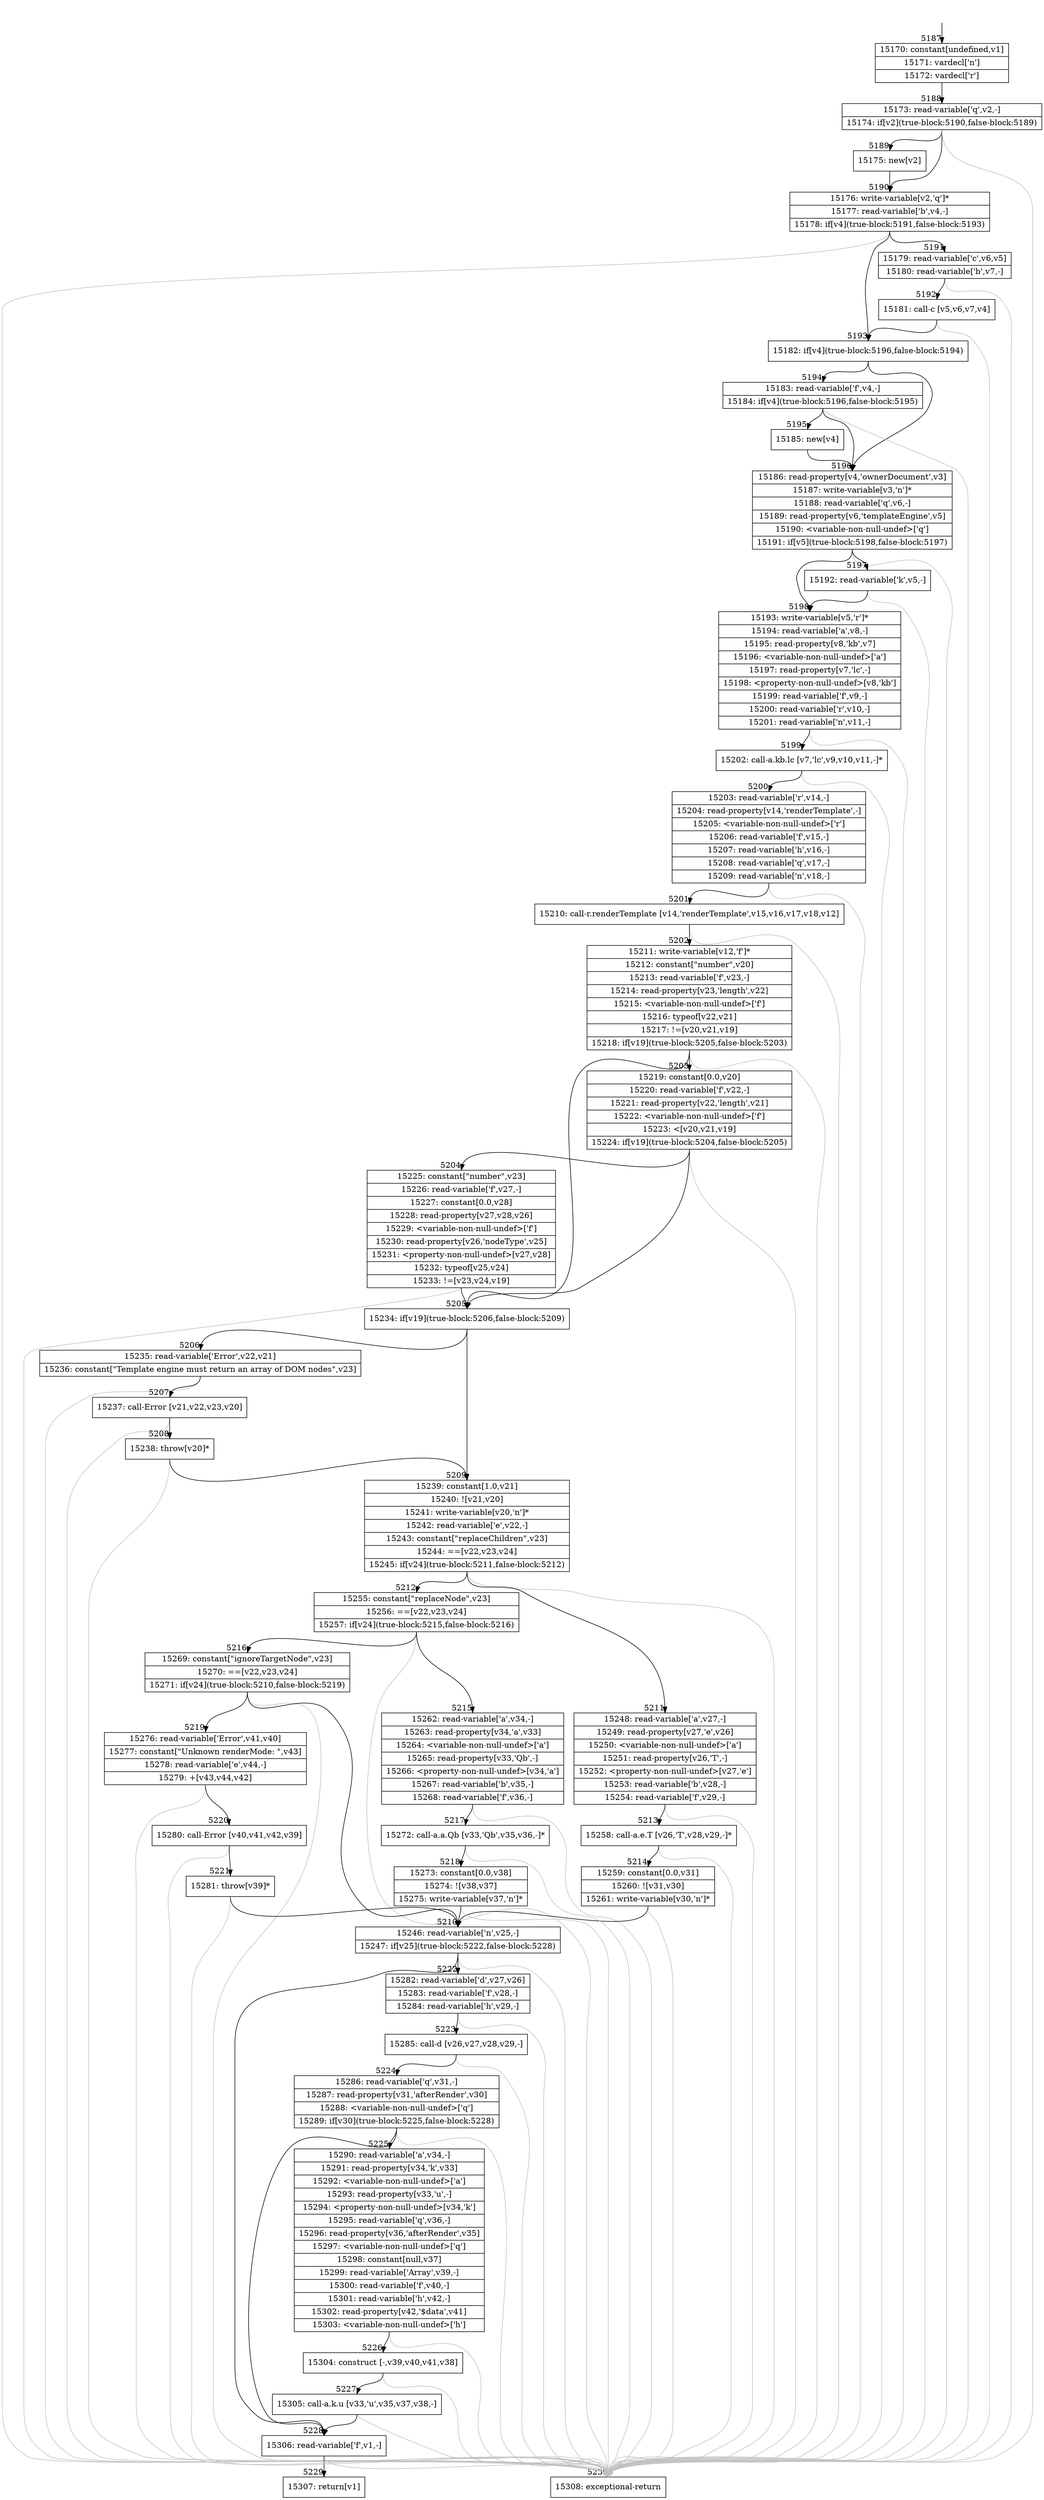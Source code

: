 digraph {
rankdir="TD"
BB_entry437[shape=none,label=""];
BB_entry437 -> BB5187 [tailport=s, headport=n, headlabel="    5187"]
BB5187 [shape=record label="{15170: constant[undefined,v1]|15171: vardecl['n']|15172: vardecl['r']}" ] 
BB5187 -> BB5188 [tailport=s, headport=n, headlabel="      5188"]
BB5188 [shape=record label="{15173: read-variable['q',v2,-]|15174: if[v2](true-block:5190,false-block:5189)}" ] 
BB5188 -> BB5190 [tailport=s, headport=n, headlabel="      5190"]
BB5188 -> BB5189 [tailport=s, headport=n, headlabel="      5189"]
BB5188 -> BB5230 [tailport=s, headport=n, color=gray, headlabel="      5230"]
BB5189 [shape=record label="{15175: new[v2]}" ] 
BB5189 -> BB5190 [tailport=s, headport=n]
BB5190 [shape=record label="{15176: write-variable[v2,'q']*|15177: read-variable['b',v4,-]|15178: if[v4](true-block:5191,false-block:5193)}" ] 
BB5190 -> BB5193 [tailport=s, headport=n, headlabel="      5193"]
BB5190 -> BB5191 [tailport=s, headport=n, headlabel="      5191"]
BB5190 -> BB5230 [tailport=s, headport=n, color=gray]
BB5191 [shape=record label="{15179: read-variable['c',v6,v5]|15180: read-variable['b',v7,-]}" ] 
BB5191 -> BB5192 [tailport=s, headport=n, headlabel="      5192"]
BB5191 -> BB5230 [tailport=s, headport=n, color=gray]
BB5192 [shape=record label="{15181: call-c [v5,v6,v7,v4]}" ] 
BB5192 -> BB5193 [tailport=s, headport=n]
BB5192 -> BB5230 [tailport=s, headport=n, color=gray]
BB5193 [shape=record label="{15182: if[v4](true-block:5196,false-block:5194)}" ] 
BB5193 -> BB5196 [tailport=s, headport=n, headlabel="      5196"]
BB5193 -> BB5194 [tailport=s, headport=n, headlabel="      5194"]
BB5194 [shape=record label="{15183: read-variable['f',v4,-]|15184: if[v4](true-block:5196,false-block:5195)}" ] 
BB5194 -> BB5196 [tailport=s, headport=n]
BB5194 -> BB5195 [tailport=s, headport=n, headlabel="      5195"]
BB5194 -> BB5230 [tailport=s, headport=n, color=gray]
BB5195 [shape=record label="{15185: new[v4]}" ] 
BB5195 -> BB5196 [tailport=s, headport=n]
BB5196 [shape=record label="{15186: read-property[v4,'ownerDocument',v3]|15187: write-variable[v3,'n']*|15188: read-variable['q',v6,-]|15189: read-property[v6,'templateEngine',v5]|15190: \<variable-non-null-undef\>['q']|15191: if[v5](true-block:5198,false-block:5197)}" ] 
BB5196 -> BB5198 [tailport=s, headport=n, headlabel="      5198"]
BB5196 -> BB5197 [tailport=s, headport=n, headlabel="      5197"]
BB5196 -> BB5230 [tailport=s, headport=n, color=gray]
BB5197 [shape=record label="{15192: read-variable['k',v5,-]}" ] 
BB5197 -> BB5198 [tailport=s, headport=n]
BB5197 -> BB5230 [tailport=s, headport=n, color=gray]
BB5198 [shape=record label="{15193: write-variable[v5,'r']*|15194: read-variable['a',v8,-]|15195: read-property[v8,'kb',v7]|15196: \<variable-non-null-undef\>['a']|15197: read-property[v7,'lc',-]|15198: \<property-non-null-undef\>[v8,'kb']|15199: read-variable['f',v9,-]|15200: read-variable['r',v10,-]|15201: read-variable['n',v11,-]}" ] 
BB5198 -> BB5199 [tailport=s, headport=n, headlabel="      5199"]
BB5198 -> BB5230 [tailport=s, headport=n, color=gray]
BB5199 [shape=record label="{15202: call-a.kb.lc [v7,'lc',v9,v10,v11,-]*}" ] 
BB5199 -> BB5200 [tailport=s, headport=n, headlabel="      5200"]
BB5199 -> BB5230 [tailport=s, headport=n, color=gray]
BB5200 [shape=record label="{15203: read-variable['r',v14,-]|15204: read-property[v14,'renderTemplate',-]|15205: \<variable-non-null-undef\>['r']|15206: read-variable['f',v15,-]|15207: read-variable['h',v16,-]|15208: read-variable['q',v17,-]|15209: read-variable['n',v18,-]}" ] 
BB5200 -> BB5201 [tailport=s, headport=n, headlabel="      5201"]
BB5200 -> BB5230 [tailport=s, headport=n, color=gray]
BB5201 [shape=record label="{15210: call-r.renderTemplate [v14,'renderTemplate',v15,v16,v17,v18,v12]}" ] 
BB5201 -> BB5202 [tailport=s, headport=n, headlabel="      5202"]
BB5201 -> BB5230 [tailport=s, headport=n, color=gray]
BB5202 [shape=record label="{15211: write-variable[v12,'f']*|15212: constant[\"number\",v20]|15213: read-variable['f',v23,-]|15214: read-property[v23,'length',v22]|15215: \<variable-non-null-undef\>['f']|15216: typeof[v22,v21]|15217: !=[v20,v21,v19]|15218: if[v19](true-block:5205,false-block:5203)}" ] 
BB5202 -> BB5205 [tailport=s, headport=n, headlabel="      5205"]
BB5202 -> BB5203 [tailport=s, headport=n, headlabel="      5203"]
BB5202 -> BB5230 [tailport=s, headport=n, color=gray]
BB5203 [shape=record label="{15219: constant[0.0,v20]|15220: read-variable['f',v22,-]|15221: read-property[v22,'length',v21]|15222: \<variable-non-null-undef\>['f']|15223: \<[v20,v21,v19]|15224: if[v19](true-block:5204,false-block:5205)}" ] 
BB5203 -> BB5205 [tailport=s, headport=n]
BB5203 -> BB5204 [tailport=s, headport=n, headlabel="      5204"]
BB5203 -> BB5230 [tailport=s, headport=n, color=gray]
BB5204 [shape=record label="{15225: constant[\"number\",v23]|15226: read-variable['f',v27,-]|15227: constant[0.0,v28]|15228: read-property[v27,v28,v26]|15229: \<variable-non-null-undef\>['f']|15230: read-property[v26,'nodeType',v25]|15231: \<property-non-null-undef\>[v27,v28]|15232: typeof[v25,v24]|15233: !=[v23,v24,v19]}" ] 
BB5204 -> BB5205 [tailport=s, headport=n]
BB5204 -> BB5230 [tailport=s, headport=n, color=gray]
BB5205 [shape=record label="{15234: if[v19](true-block:5206,false-block:5209)}" ] 
BB5205 -> BB5206 [tailport=s, headport=n, headlabel="      5206"]
BB5205 -> BB5209 [tailport=s, headport=n, headlabel="      5209"]
BB5206 [shape=record label="{15235: read-variable['Error',v22,v21]|15236: constant[\"Template engine must return an array of DOM nodes\",v23]}" ] 
BB5206 -> BB5207 [tailport=s, headport=n, headlabel="      5207"]
BB5206 -> BB5230 [tailport=s, headport=n, color=gray]
BB5207 [shape=record label="{15237: call-Error [v21,v22,v23,v20]}" ] 
BB5207 -> BB5208 [tailport=s, headport=n, headlabel="      5208"]
BB5207 -> BB5230 [tailport=s, headport=n, color=gray]
BB5208 [shape=record label="{15238: throw[v20]*}" ] 
BB5208 -> BB5209 [tailport=s, headport=n]
BB5208 -> BB5230 [tailport=s, headport=n, color=gray]
BB5209 [shape=record label="{15239: constant[1.0,v21]|15240: ![v21,v20]|15241: write-variable[v20,'n']*|15242: read-variable['e',v22,-]|15243: constant[\"replaceChildren\",v23]|15244: ==[v22,v23,v24]|15245: if[v24](true-block:5211,false-block:5212)}" ] 
BB5209 -> BB5211 [tailport=s, headport=n, headlabel="      5211"]
BB5209 -> BB5212 [tailport=s, headport=n, headlabel="      5212"]
BB5209 -> BB5230 [tailport=s, headport=n, color=gray]
BB5210 [shape=record label="{15246: read-variable['n',v25,-]|15247: if[v25](true-block:5222,false-block:5228)}" ] 
BB5210 -> BB5228 [tailport=s, headport=n, headlabel="      5228"]
BB5210 -> BB5222 [tailport=s, headport=n, headlabel="      5222"]
BB5210 -> BB5230 [tailport=s, headport=n, color=gray]
BB5211 [shape=record label="{15248: read-variable['a',v27,-]|15249: read-property[v27,'e',v26]|15250: \<variable-non-null-undef\>['a']|15251: read-property[v26,'T',-]|15252: \<property-non-null-undef\>[v27,'e']|15253: read-variable['b',v28,-]|15254: read-variable['f',v29,-]}" ] 
BB5211 -> BB5213 [tailport=s, headport=n, headlabel="      5213"]
BB5211 -> BB5230 [tailport=s, headport=n, color=gray]
BB5212 [shape=record label="{15255: constant[\"replaceNode\",v23]|15256: ==[v22,v23,v24]|15257: if[v24](true-block:5215,false-block:5216)}" ] 
BB5212 -> BB5215 [tailport=s, headport=n, headlabel="      5215"]
BB5212 -> BB5216 [tailport=s, headport=n, headlabel="      5216"]
BB5212 -> BB5230 [tailport=s, headport=n, color=gray]
BB5213 [shape=record label="{15258: call-a.e.T [v26,'T',v28,v29,-]*}" ] 
BB5213 -> BB5214 [tailport=s, headport=n, headlabel="      5214"]
BB5213 -> BB5230 [tailport=s, headport=n, color=gray]
BB5214 [shape=record label="{15259: constant[0.0,v31]|15260: ![v31,v30]|15261: write-variable[v30,'n']*}" ] 
BB5214 -> BB5210 [tailport=s, headport=n, headlabel="      5210"]
BB5214 -> BB5230 [tailport=s, headport=n, color=gray]
BB5215 [shape=record label="{15262: read-variable['a',v34,-]|15263: read-property[v34,'a',v33]|15264: \<variable-non-null-undef\>['a']|15265: read-property[v33,'Qb',-]|15266: \<property-non-null-undef\>[v34,'a']|15267: read-variable['b',v35,-]|15268: read-variable['f',v36,-]}" ] 
BB5215 -> BB5217 [tailport=s, headport=n, headlabel="      5217"]
BB5215 -> BB5230 [tailport=s, headport=n, color=gray]
BB5216 [shape=record label="{15269: constant[\"ignoreTargetNode\",v23]|15270: ==[v22,v23,v24]|15271: if[v24](true-block:5210,false-block:5219)}" ] 
BB5216 -> BB5210 [tailport=s, headport=n]
BB5216 -> BB5219 [tailport=s, headport=n, headlabel="      5219"]
BB5216 -> BB5230 [tailport=s, headport=n, color=gray]
BB5217 [shape=record label="{15272: call-a.a.Qb [v33,'Qb',v35,v36,-]*}" ] 
BB5217 -> BB5218 [tailport=s, headport=n, headlabel="      5218"]
BB5217 -> BB5230 [tailport=s, headport=n, color=gray]
BB5218 [shape=record label="{15273: constant[0.0,v38]|15274: ![v38,v37]|15275: write-variable[v37,'n']*}" ] 
BB5218 -> BB5210 [tailport=s, headport=n]
BB5218 -> BB5230 [tailport=s, headport=n, color=gray]
BB5219 [shape=record label="{15276: read-variable['Error',v41,v40]|15277: constant[\"Unknown renderMode: \",v43]|15278: read-variable['e',v44,-]|15279: +[v43,v44,v42]}" ] 
BB5219 -> BB5220 [tailport=s, headport=n, headlabel="      5220"]
BB5219 -> BB5230 [tailport=s, headport=n, color=gray]
BB5220 [shape=record label="{15280: call-Error [v40,v41,v42,v39]}" ] 
BB5220 -> BB5221 [tailport=s, headport=n, headlabel="      5221"]
BB5220 -> BB5230 [tailport=s, headport=n, color=gray]
BB5221 [shape=record label="{15281: throw[v39]*}" ] 
BB5221 -> BB5210 [tailport=s, headport=n]
BB5221 -> BB5230 [tailport=s, headport=n, color=gray]
BB5222 [shape=record label="{15282: read-variable['d',v27,v26]|15283: read-variable['f',v28,-]|15284: read-variable['h',v29,-]}" ] 
BB5222 -> BB5223 [tailport=s, headport=n, headlabel="      5223"]
BB5222 -> BB5230 [tailport=s, headport=n, color=gray]
BB5223 [shape=record label="{15285: call-d [v26,v27,v28,v29,-]}" ] 
BB5223 -> BB5224 [tailport=s, headport=n, headlabel="      5224"]
BB5223 -> BB5230 [tailport=s, headport=n, color=gray]
BB5224 [shape=record label="{15286: read-variable['q',v31,-]|15287: read-property[v31,'afterRender',v30]|15288: \<variable-non-null-undef\>['q']|15289: if[v30](true-block:5225,false-block:5228)}" ] 
BB5224 -> BB5228 [tailport=s, headport=n]
BB5224 -> BB5225 [tailport=s, headport=n, headlabel="      5225"]
BB5224 -> BB5230 [tailport=s, headport=n, color=gray]
BB5225 [shape=record label="{15290: read-variable['a',v34,-]|15291: read-property[v34,'k',v33]|15292: \<variable-non-null-undef\>['a']|15293: read-property[v33,'u',-]|15294: \<property-non-null-undef\>[v34,'k']|15295: read-variable['q',v36,-]|15296: read-property[v36,'afterRender',v35]|15297: \<variable-non-null-undef\>['q']|15298: constant[null,v37]|15299: read-variable['Array',v39,-]|15300: read-variable['f',v40,-]|15301: read-variable['h',v42,-]|15302: read-property[v42,'$data',v41]|15303: \<variable-non-null-undef\>['h']}" ] 
BB5225 -> BB5226 [tailport=s, headport=n, headlabel="      5226"]
BB5225 -> BB5230 [tailport=s, headport=n, color=gray]
BB5226 [shape=record label="{15304: construct [-,v39,v40,v41,v38]}" ] 
BB5226 -> BB5227 [tailport=s, headport=n, headlabel="      5227"]
BB5226 -> BB5230 [tailport=s, headport=n, color=gray]
BB5227 [shape=record label="{15305: call-a.k.u [v33,'u',v35,v37,v38,-]}" ] 
BB5227 -> BB5228 [tailport=s, headport=n]
BB5227 -> BB5230 [tailport=s, headport=n, color=gray]
BB5228 [shape=record label="{15306: read-variable['f',v1,-]}" ] 
BB5228 -> BB5229 [tailport=s, headport=n, headlabel="      5229"]
BB5228 -> BB5230 [tailport=s, headport=n, color=gray]
BB5229 [shape=record label="{15307: return[v1]}" ] 
BB5230 [shape=record label="{15308: exceptional-return}" ] 
}
